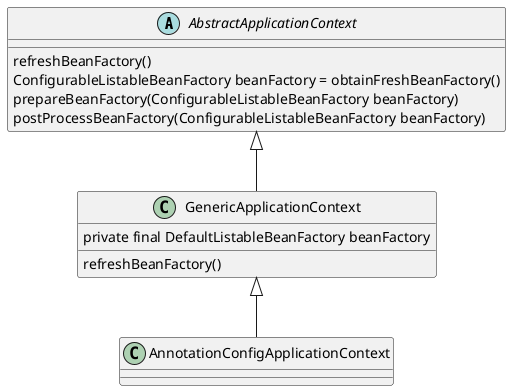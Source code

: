 @startuml
abstract class AbstractApplicationContext{

    refreshBeanFactory()
    ConfigurableListableBeanFactory beanFactory = obtainFreshBeanFactory()
    prepareBeanFactory(ConfigurableListableBeanFactory beanFactory)
    postProcessBeanFactory(ConfigurableListableBeanFactory beanFactory)
}

class GenericApplicationContext{
private final DefaultListableBeanFactory beanFactory
    refreshBeanFactory()
}

class AnnotationConfigApplicationContext{

}



AbstractApplicationContext <|-- GenericApplicationContext
GenericApplicationContext <|-- AnnotationConfigApplicationContext
@enduml